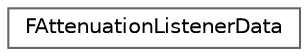 digraph "Graphical Class Hierarchy"
{
 // INTERACTIVE_SVG=YES
 // LATEX_PDF_SIZE
  bgcolor="transparent";
  edge [fontname=Helvetica,fontsize=10,labelfontname=Helvetica,labelfontsize=10];
  node [fontname=Helvetica,fontsize=10,shape=box,height=0.2,width=0.4];
  rankdir="LR";
  Node0 [id="Node000000",label="FAttenuationListenerData",height=0.2,width=0.4,color="grey40", fillcolor="white", style="filled",URL="$d8/d7d/structFAttenuationListenerData.html",tooltip="Struct used to cache listener attenuation vector math results."];
}

